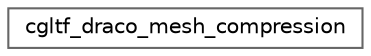 digraph "Graphical Class Hierarchy"
{
 // LATEX_PDF_SIZE
  bgcolor="transparent";
  edge [fontname=Helvetica,fontsize=10,labelfontname=Helvetica,labelfontsize=10];
  node [fontname=Helvetica,fontsize=10,shape=box,height=0.2,width=0.4];
  rankdir="LR";
  Node0 [id="Node000000",label="cgltf_draco_mesh_compression",height=0.2,width=0.4,color="grey40", fillcolor="white", style="filled",URL="$structcgltf__draco__mesh__compression.html",tooltip=" "];
}
